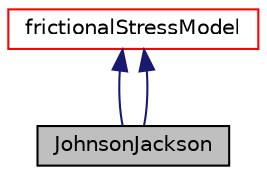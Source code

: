 digraph "JohnsonJackson"
{
  bgcolor="transparent";
  edge [fontname="Helvetica",fontsize="10",labelfontname="Helvetica",labelfontsize="10"];
  node [fontname="Helvetica",fontsize="10",shape=record];
  Node1 [label="JohnsonJackson",height=0.2,width=0.4,color="black", fillcolor="grey75", style="filled", fontcolor="black"];
  Node2 -> Node1 [dir="back",color="midnightblue",fontsize="10",style="solid",fontname="Helvetica"];
  Node2 [label="frictionalStressModel",height=0.2,width=0.4,color="red",URL="$a00878.html"];
  Node2 -> Node1 [dir="back",color="midnightblue",fontsize="10",style="solid",fontname="Helvetica"];
}
